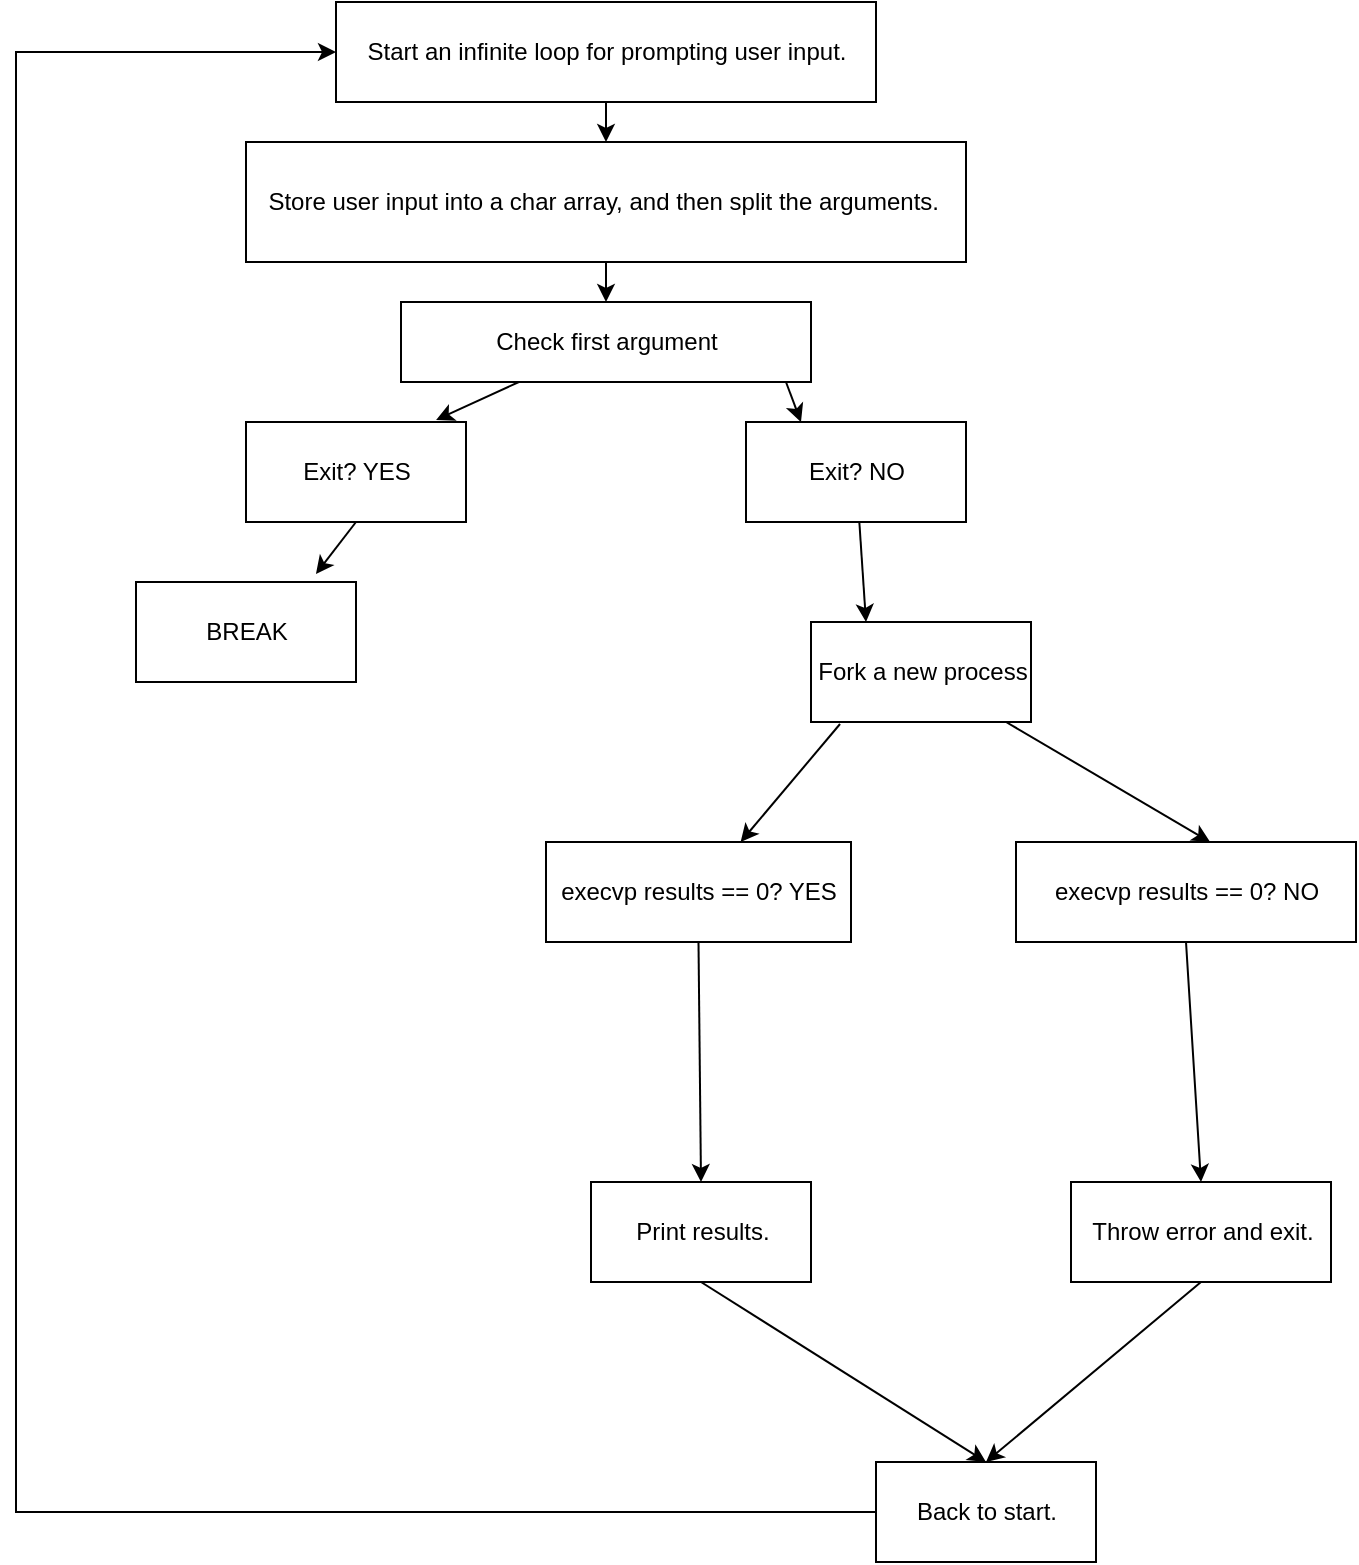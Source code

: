 <mxfile version="20.4.0" type="github">
  <diagram id="UUcb96e6Eqp0RoNqJmSD" name="Page-1">
    <mxGraphModel dx="946" dy="558" grid="1" gridSize="10" guides="1" tooltips="1" connect="1" arrows="1" fold="1" page="1" pageScale="1" pageWidth="850" pageHeight="1100" math="0" shadow="0">
      <root>
        <mxCell id="0" />
        <mxCell id="1" parent="0" />
        <mxCell id="A8GQagDJVWjsEWvUzIX8-7" value="Start an infinite loop for prompting user input." style="html=1;" vertex="1" parent="1">
          <mxGeometry x="320" y="30" width="270" height="50" as="geometry" />
        </mxCell>
        <mxCell id="A8GQagDJVWjsEWvUzIX8-8" value="Store user input into a char array, and then split the arguments.&amp;nbsp;" style="html=1;" vertex="1" parent="1">
          <mxGeometry x="275" y="100" width="360" height="60" as="geometry" />
        </mxCell>
        <mxCell id="A8GQagDJVWjsEWvUzIX8-9" value="Check first argument" style="html=1;" vertex="1" parent="1">
          <mxGeometry x="352.5" y="180" width="205" height="40" as="geometry" />
        </mxCell>
        <mxCell id="A8GQagDJVWjsEWvUzIX8-10" value="Exit? YES" style="html=1;" vertex="1" parent="1">
          <mxGeometry x="275" y="240" width="110" height="50" as="geometry" />
        </mxCell>
        <mxCell id="A8GQagDJVWjsEWvUzIX8-11" value="Exit? NO" style="html=1;" vertex="1" parent="1">
          <mxGeometry x="525" y="240" width="110" height="50" as="geometry" />
        </mxCell>
        <mxCell id="A8GQagDJVWjsEWvUzIX8-12" value="BREAK" style="html=1;" vertex="1" parent="1">
          <mxGeometry x="220" y="320" width="110" height="50" as="geometry" />
        </mxCell>
        <mxCell id="A8GQagDJVWjsEWvUzIX8-13" value="Fork a new process" style="html=1;" vertex="1" parent="1">
          <mxGeometry x="557.5" y="340" width="110" height="50" as="geometry" />
        </mxCell>
        <mxCell id="A8GQagDJVWjsEWvUzIX8-14" value="execvp results == 0? YES" style="html=1;" vertex="1" parent="1">
          <mxGeometry x="425" y="450" width="152.5" height="50" as="geometry" />
        </mxCell>
        <mxCell id="A8GQagDJVWjsEWvUzIX8-15" value="execvp results == 0? NO" style="html=1;" vertex="1" parent="1">
          <mxGeometry x="660" y="450" width="170" height="50" as="geometry" />
        </mxCell>
        <mxCell id="A8GQagDJVWjsEWvUzIX8-16" value="Print results." style="html=1;" vertex="1" parent="1">
          <mxGeometry x="447.5" y="620" width="110" height="50" as="geometry" />
        </mxCell>
        <mxCell id="A8GQagDJVWjsEWvUzIX8-17" value="Throw error and exit." style="html=1;" vertex="1" parent="1">
          <mxGeometry x="687.5" y="620" width="130" height="50" as="geometry" />
        </mxCell>
        <mxCell id="A8GQagDJVWjsEWvUzIX8-18" value="" style="endArrow=classic;html=1;rounded=0;exitX=0.5;exitY=1;exitDx=0;exitDy=0;entryX=0.5;entryY=0;entryDx=0;entryDy=0;" edge="1" parent="1" source="A8GQagDJVWjsEWvUzIX8-7" target="A8GQagDJVWjsEWvUzIX8-8">
          <mxGeometry width="50" height="50" relative="1" as="geometry">
            <mxPoint x="400" y="310" as="sourcePoint" />
            <mxPoint x="455" y="90" as="targetPoint" />
          </mxGeometry>
        </mxCell>
        <mxCell id="A8GQagDJVWjsEWvUzIX8-19" value="" style="endArrow=classic;html=1;rounded=0;entryX=0.5;entryY=0;entryDx=0;entryDy=0;exitX=0.5;exitY=1;exitDx=0;exitDy=0;" edge="1" parent="1" source="A8GQagDJVWjsEWvUzIX8-8" target="A8GQagDJVWjsEWvUzIX8-9">
          <mxGeometry width="50" height="50" relative="1" as="geometry">
            <mxPoint x="400" y="310" as="sourcePoint" />
            <mxPoint x="450" y="260" as="targetPoint" />
          </mxGeometry>
        </mxCell>
        <mxCell id="A8GQagDJVWjsEWvUzIX8-20" value="" style="endArrow=classic;html=1;rounded=0;entryX=0.25;entryY=0;entryDx=0;entryDy=0;exitX=0.939;exitY=1;exitDx=0;exitDy=0;exitPerimeter=0;" edge="1" parent="1" source="A8GQagDJVWjsEWvUzIX8-9" target="A8GQagDJVWjsEWvUzIX8-11">
          <mxGeometry width="50" height="50" relative="1" as="geometry">
            <mxPoint x="400" y="310" as="sourcePoint" />
            <mxPoint x="450" y="260" as="targetPoint" />
          </mxGeometry>
        </mxCell>
        <mxCell id="A8GQagDJVWjsEWvUzIX8-21" value="" style="endArrow=classic;html=1;rounded=0;entryX=0.864;entryY=-0.02;entryDx=0;entryDy=0;entryPerimeter=0;" edge="1" parent="1" source="A8GQagDJVWjsEWvUzIX8-9" target="A8GQagDJVWjsEWvUzIX8-10">
          <mxGeometry width="50" height="50" relative="1" as="geometry">
            <mxPoint x="400" y="310" as="sourcePoint" />
            <mxPoint x="450" y="260" as="targetPoint" />
          </mxGeometry>
        </mxCell>
        <mxCell id="A8GQagDJVWjsEWvUzIX8-22" value="" style="endArrow=classic;html=1;rounded=0;exitX=0.5;exitY=1;exitDx=0;exitDy=0;entryX=0.818;entryY=-0.08;entryDx=0;entryDy=0;entryPerimeter=0;" edge="1" parent="1" source="A8GQagDJVWjsEWvUzIX8-10" target="A8GQagDJVWjsEWvUzIX8-12">
          <mxGeometry width="50" height="50" relative="1" as="geometry">
            <mxPoint x="400" y="310" as="sourcePoint" />
            <mxPoint x="450" y="260" as="targetPoint" />
          </mxGeometry>
        </mxCell>
        <mxCell id="A8GQagDJVWjsEWvUzIX8-23" value="" style="endArrow=classic;html=1;rounded=0;entryX=0.25;entryY=0;entryDx=0;entryDy=0;" edge="1" parent="1" source="A8GQagDJVWjsEWvUzIX8-11" target="A8GQagDJVWjsEWvUzIX8-13">
          <mxGeometry width="50" height="50" relative="1" as="geometry">
            <mxPoint x="400" y="310" as="sourcePoint" />
            <mxPoint x="450" y="260" as="targetPoint" />
          </mxGeometry>
        </mxCell>
        <mxCell id="A8GQagDJVWjsEWvUzIX8-25" value="" style="endArrow=classic;html=1;rounded=0;exitX=0.132;exitY=1.02;exitDx=0;exitDy=0;exitPerimeter=0;" edge="1" parent="1" source="A8GQagDJVWjsEWvUzIX8-13" target="A8GQagDJVWjsEWvUzIX8-14">
          <mxGeometry width="50" height="50" relative="1" as="geometry">
            <mxPoint x="400" y="310" as="sourcePoint" />
            <mxPoint x="450" y="260" as="targetPoint" />
          </mxGeometry>
        </mxCell>
        <mxCell id="A8GQagDJVWjsEWvUzIX8-26" value="" style="endArrow=classic;html=1;rounded=0;entryX=0.571;entryY=0;entryDx=0;entryDy=0;entryPerimeter=0;" edge="1" parent="1" source="A8GQagDJVWjsEWvUzIX8-13" target="A8GQagDJVWjsEWvUzIX8-15">
          <mxGeometry width="50" height="50" relative="1" as="geometry">
            <mxPoint x="400" y="310" as="sourcePoint" />
            <mxPoint x="450" y="260" as="targetPoint" />
          </mxGeometry>
        </mxCell>
        <mxCell id="A8GQagDJVWjsEWvUzIX8-27" value="" style="endArrow=classic;html=1;rounded=0;entryX=0.5;entryY=0;entryDx=0;entryDy=0;exitX=0.5;exitY=1;exitDx=0;exitDy=0;" edge="1" parent="1" source="A8GQagDJVWjsEWvUzIX8-14" target="A8GQagDJVWjsEWvUzIX8-16">
          <mxGeometry width="50" height="50" relative="1" as="geometry">
            <mxPoint x="400" y="630" as="sourcePoint" />
            <mxPoint x="450" y="580" as="targetPoint" />
          </mxGeometry>
        </mxCell>
        <mxCell id="A8GQagDJVWjsEWvUzIX8-28" value="" style="endArrow=classic;html=1;rounded=0;entryX=0.5;entryY=0;entryDx=0;entryDy=0;exitX=0.5;exitY=1;exitDx=0;exitDy=0;" edge="1" parent="1" source="A8GQagDJVWjsEWvUzIX8-15" target="A8GQagDJVWjsEWvUzIX8-17">
          <mxGeometry width="50" height="50" relative="1" as="geometry">
            <mxPoint x="400" y="630" as="sourcePoint" />
            <mxPoint x="450" y="580" as="targetPoint" />
          </mxGeometry>
        </mxCell>
        <mxCell id="A8GQagDJVWjsEWvUzIX8-29" value="Back to start." style="html=1;" vertex="1" parent="1">
          <mxGeometry x="590" y="760" width="110" height="50" as="geometry" />
        </mxCell>
        <mxCell id="A8GQagDJVWjsEWvUzIX8-30" value="" style="endArrow=classic;html=1;rounded=0;entryX=0.5;entryY=0;entryDx=0;entryDy=0;exitX=0.5;exitY=1;exitDx=0;exitDy=0;" edge="1" parent="1" source="A8GQagDJVWjsEWvUzIX8-16" target="A8GQagDJVWjsEWvUzIX8-29">
          <mxGeometry width="50" height="50" relative="1" as="geometry">
            <mxPoint x="410" y="760" as="sourcePoint" />
            <mxPoint x="460" y="710" as="targetPoint" />
          </mxGeometry>
        </mxCell>
        <mxCell id="A8GQagDJVWjsEWvUzIX8-31" value="" style="endArrow=classic;html=1;rounded=0;entryX=0.5;entryY=0;entryDx=0;entryDy=0;exitX=0.5;exitY=1;exitDx=0;exitDy=0;" edge="1" parent="1" source="A8GQagDJVWjsEWvUzIX8-17" target="A8GQagDJVWjsEWvUzIX8-29">
          <mxGeometry width="50" height="50" relative="1" as="geometry">
            <mxPoint x="410" y="760" as="sourcePoint" />
            <mxPoint x="460" y="710" as="targetPoint" />
          </mxGeometry>
        </mxCell>
        <mxCell id="A8GQagDJVWjsEWvUzIX8-32" value="" style="endArrow=classic;html=1;rounded=0;edgeStyle=elbowEdgeStyle;exitX=0;exitY=0.5;exitDx=0;exitDy=0;entryX=0;entryY=0.5;entryDx=0;entryDy=0;" edge="1" parent="1" source="A8GQagDJVWjsEWvUzIX8-29" target="A8GQagDJVWjsEWvUzIX8-7">
          <mxGeometry width="50" height="50" relative="1" as="geometry">
            <mxPoint x="400" y="550" as="sourcePoint" />
            <mxPoint x="370" y="360" as="targetPoint" />
            <Array as="points">
              <mxPoint x="160" y="220" />
            </Array>
          </mxGeometry>
        </mxCell>
      </root>
    </mxGraphModel>
  </diagram>
</mxfile>
